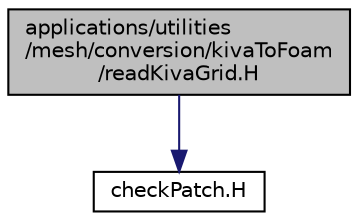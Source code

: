 digraph "applications/utilities/mesh/conversion/kivaToFoam/readKivaGrid.H"
{
  bgcolor="transparent";
  edge [fontname="Helvetica",fontsize="10",labelfontname="Helvetica",labelfontsize="10"];
  node [fontname="Helvetica",fontsize="10",shape=record];
  Node1 [label="applications/utilities\l/mesh/conversion/kivaToFoam\l/readKivaGrid.H",height=0.2,width=0.4,color="black", fillcolor="grey75", style="filled", fontcolor="black"];
  Node1 -> Node2 [color="midnightblue",fontsize="10",style="solid",fontname="Helvetica"];
  Node2 [label="checkPatch.H",height=0.2,width=0.4,color="black",URL="$a04066.html"];
}
